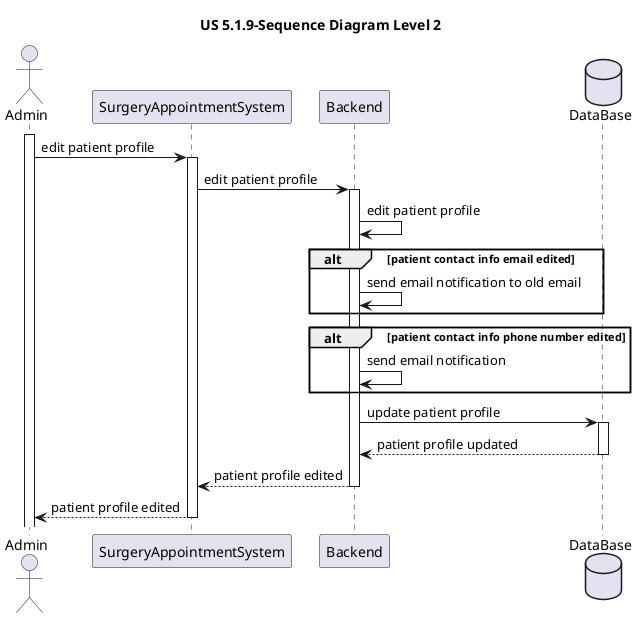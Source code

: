 @startuml
title US 5.1.9-Sequence Diagram Level 2

actor Admin
participant SurgeryAppointmentSystem
participant Backend
database DataBase

activate Admin

Admin -> SurgeryAppointmentSystem: edit patient profile

activate SurgeryAppointmentSystem

SurgeryAppointmentSystem -> Backend: edit patient profile

activate Backend 

Backend -> Backend:edit patient profile
alt patient contact info email edited
Backend -> Backend: send email notification to old email
end

alt patient contact info phone number edited
Backend-> Backend: send email notification
end

Backend -> DataBase: update patient profile
activate DataBase

DataBase --> Backend: patient profile updated
deactivate DataBase

Backend --> SurgeryAppointmentSystem: patient profile edited
deactivate Backend

SurgeryAppointmentSystem --> Admin: patient profile edited
deactivate SurgeryAppointmentSystem
@enduml